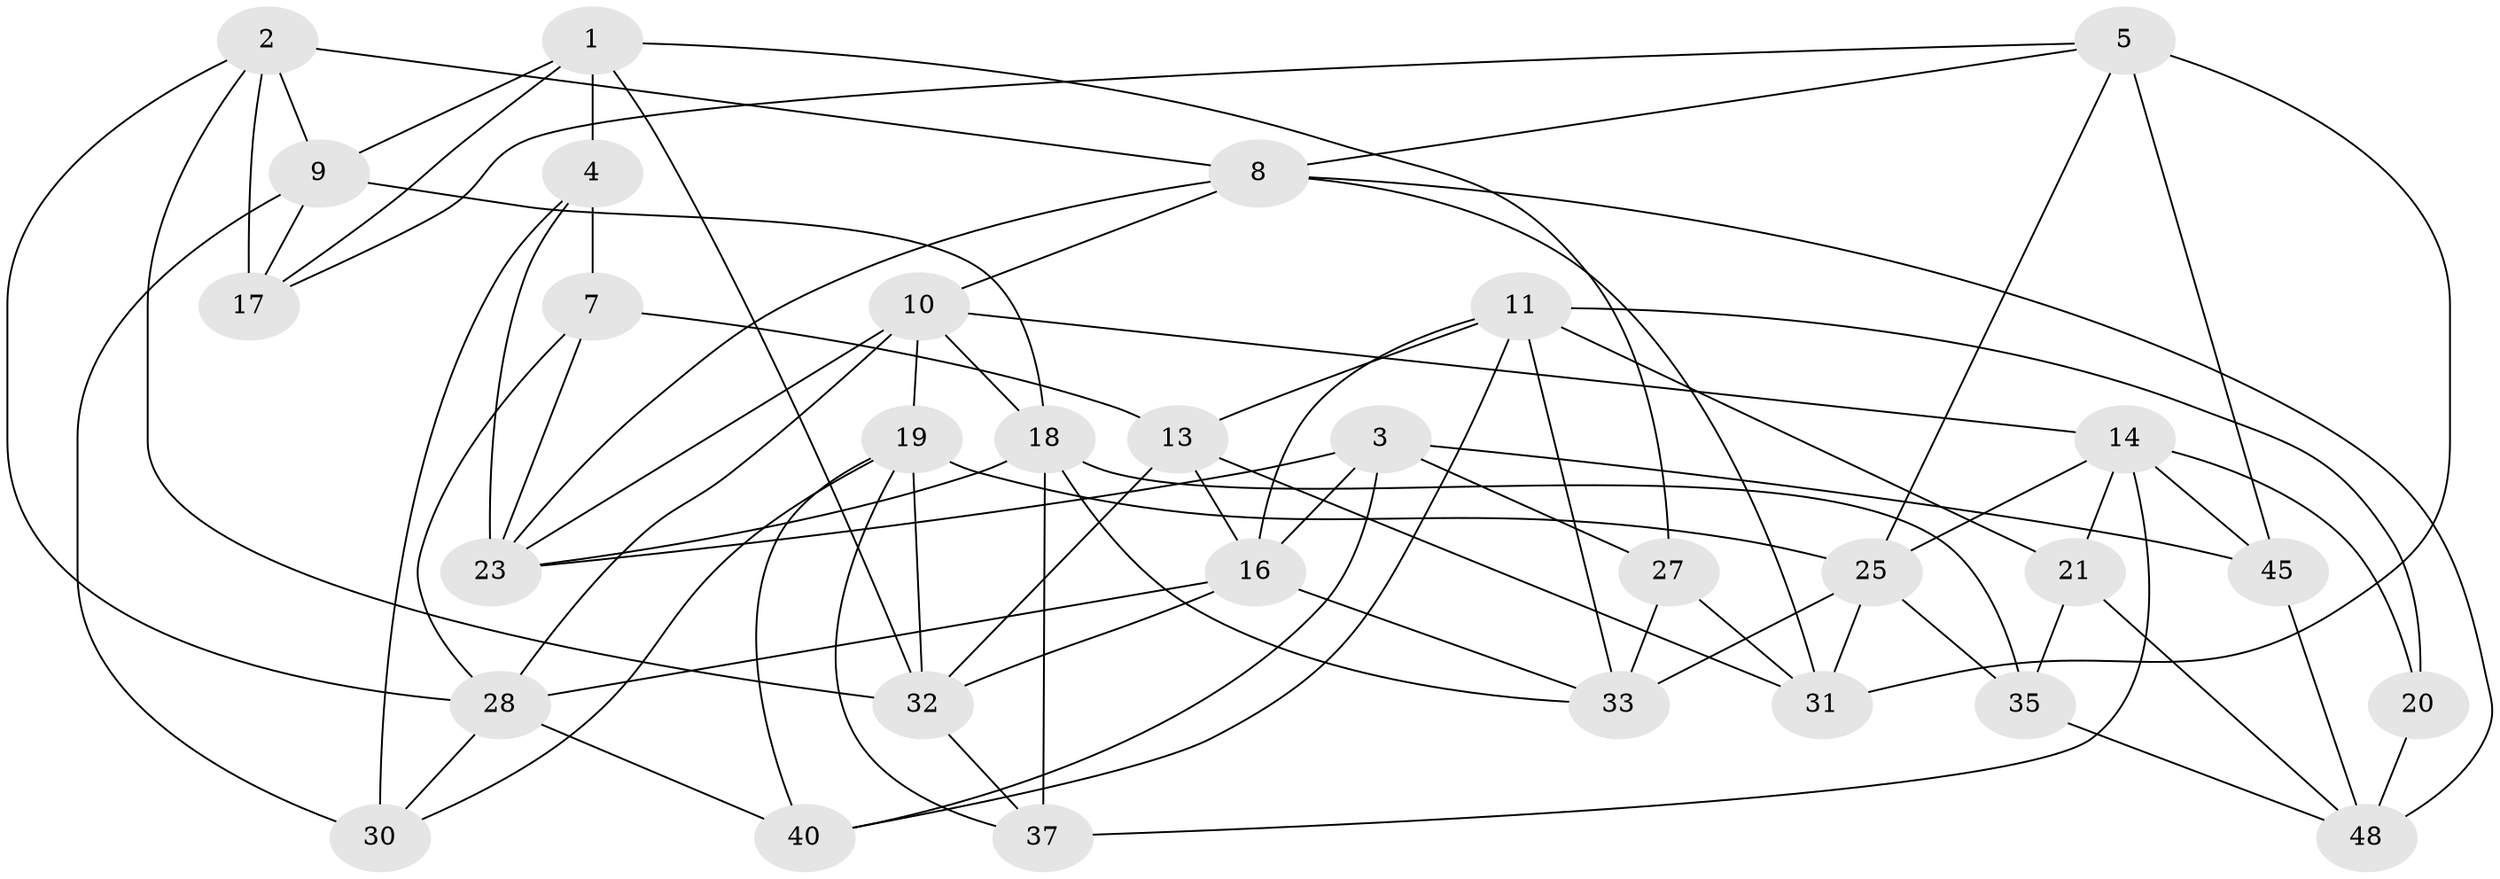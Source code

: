 // Generated by graph-tools (version 1.1) at 2025/52/02/27/25 19:52:33]
// undirected, 31 vertices, 77 edges
graph export_dot {
graph [start="1"]
  node [color=gray90,style=filled];
  1 [super="+46"];
  2 [super="+6"];
  3 [super="+41"];
  4 [super="+52"];
  5 [super="+47"];
  7 [super="+15"];
  8 [super="+34"];
  9 [super="+12"];
  10 [super="+22"];
  11 [super="+29"];
  13 [super="+44"];
  14 [super="+43"];
  16 [super="+36"];
  17;
  18 [super="+54"];
  19 [super="+42"];
  20;
  21;
  23 [super="+24"];
  25 [super="+26"];
  27 [super="+50"];
  28 [super="+39"];
  30;
  31 [super="+51"];
  32 [super="+38"];
  33 [super="+49"];
  35;
  37;
  40;
  45;
  48 [super="+53"];
  1 -- 4 [weight=2];
  1 -- 17;
  1 -- 9;
  1 -- 27;
  1 -- 32;
  2 -- 32;
  2 -- 9 [weight=2];
  2 -- 8;
  2 -- 17;
  2 -- 28;
  3 -- 27 [weight=2];
  3 -- 45;
  3 -- 16;
  3 -- 40;
  3 -- 23;
  4 -- 23;
  4 -- 30;
  4 -- 7 [weight=2];
  5 -- 17;
  5 -- 45;
  5 -- 31 [weight=2];
  5 -- 8;
  5 -- 25;
  7 -- 13 [weight=2];
  7 -- 23;
  7 -- 28;
  8 -- 48;
  8 -- 31;
  8 -- 10;
  8 -- 23;
  9 -- 18;
  9 -- 30;
  9 -- 17;
  10 -- 19;
  10 -- 23;
  10 -- 14;
  10 -- 18;
  10 -- 28;
  11 -- 20;
  11 -- 33;
  11 -- 40;
  11 -- 13;
  11 -- 21;
  11 -- 16;
  13 -- 32;
  13 -- 31;
  13 -- 16;
  14 -- 37;
  14 -- 45;
  14 -- 20;
  14 -- 21;
  14 -- 25;
  16 -- 28;
  16 -- 33;
  16 -- 32;
  18 -- 23;
  18 -- 35;
  18 -- 37;
  18 -- 33;
  19 -- 40;
  19 -- 25;
  19 -- 32;
  19 -- 37;
  19 -- 30;
  20 -- 48 [weight=2];
  21 -- 35;
  21 -- 48;
  25 -- 35;
  25 -- 31;
  25 -- 33;
  27 -- 33 [weight=2];
  27 -- 31;
  28 -- 30;
  28 -- 40;
  32 -- 37;
  35 -- 48;
  45 -- 48;
}
